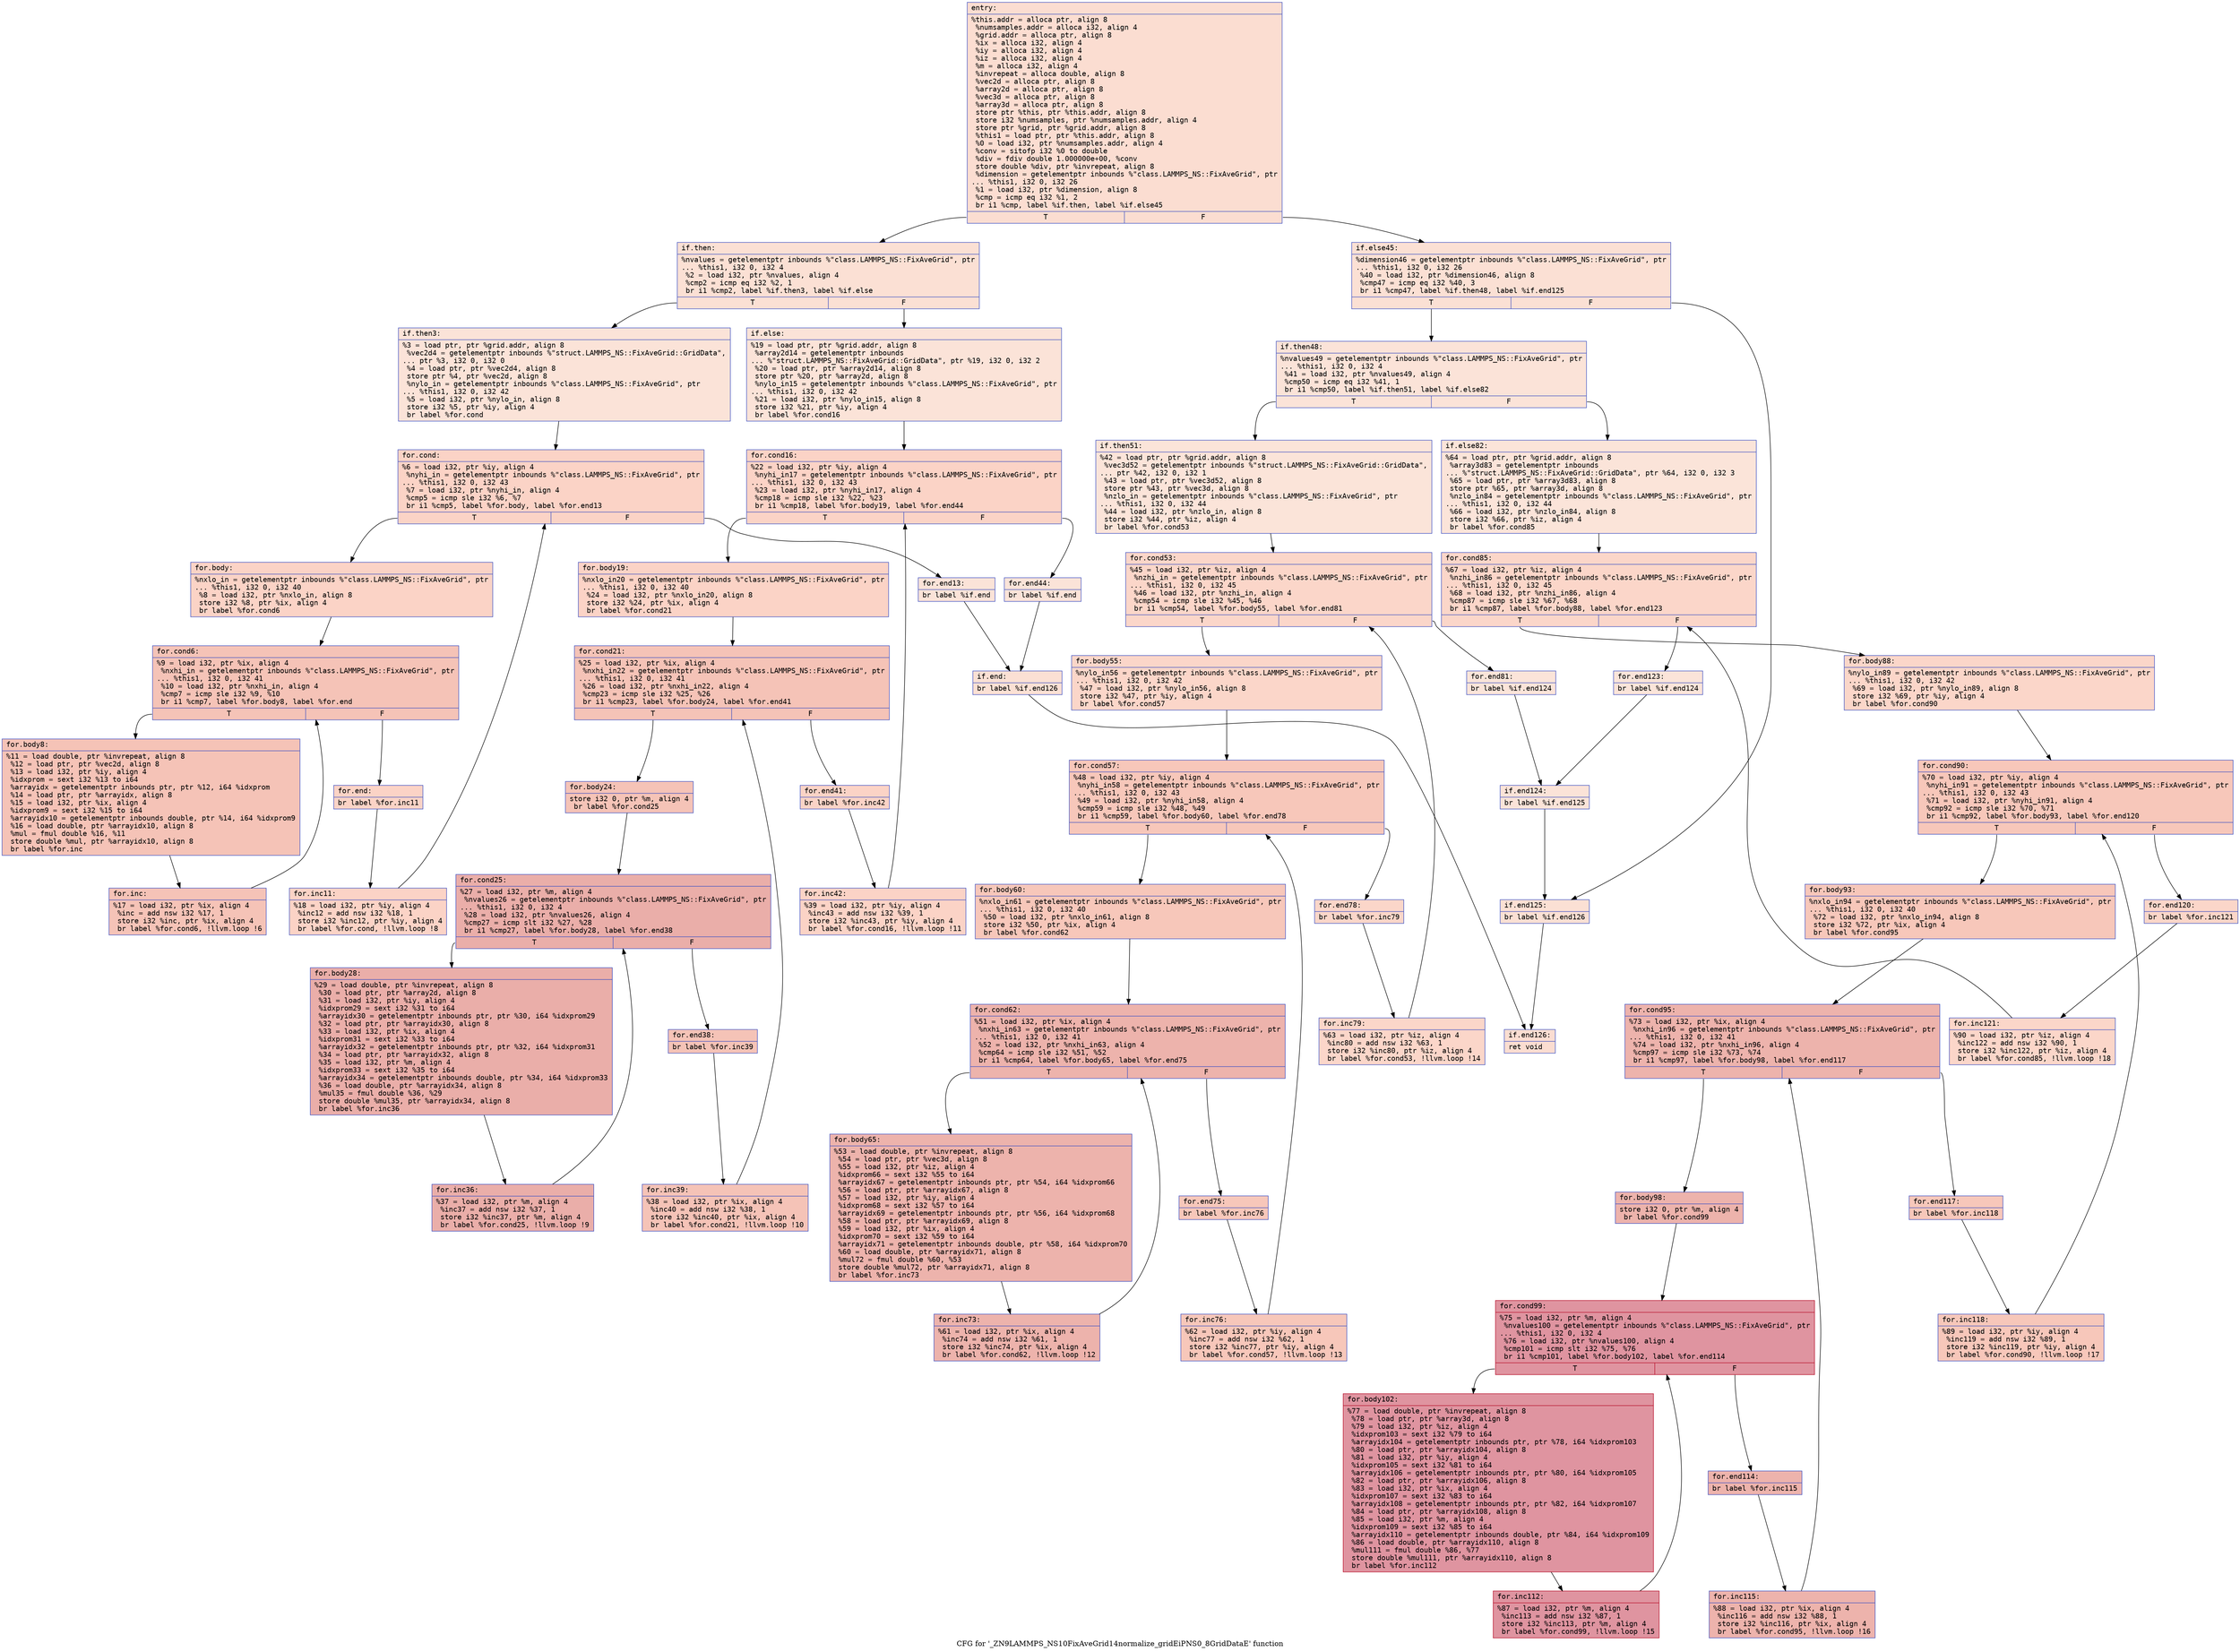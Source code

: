 digraph "CFG for '_ZN9LAMMPS_NS10FixAveGrid14normalize_gridEiPNS0_8GridDataE' function" {
	label="CFG for '_ZN9LAMMPS_NS10FixAveGrid14normalize_gridEiPNS0_8GridDataE' function";

	Node0x560b51447ac0 [shape=record,color="#3d50c3ff", style=filled, fillcolor="#f7b39670" fontname="Courier",label="{entry:\l|  %this.addr = alloca ptr, align 8\l  %numsamples.addr = alloca i32, align 4\l  %grid.addr = alloca ptr, align 8\l  %ix = alloca i32, align 4\l  %iy = alloca i32, align 4\l  %iz = alloca i32, align 4\l  %m = alloca i32, align 4\l  %invrepeat = alloca double, align 8\l  %vec2d = alloca ptr, align 8\l  %array2d = alloca ptr, align 8\l  %vec3d = alloca ptr, align 8\l  %array3d = alloca ptr, align 8\l  store ptr %this, ptr %this.addr, align 8\l  store i32 %numsamples, ptr %numsamples.addr, align 4\l  store ptr %grid, ptr %grid.addr, align 8\l  %this1 = load ptr, ptr %this.addr, align 8\l  %0 = load i32, ptr %numsamples.addr, align 4\l  %conv = sitofp i32 %0 to double\l  %div = fdiv double 1.000000e+00, %conv\l  store double %div, ptr %invrepeat, align 8\l  %dimension = getelementptr inbounds %\"class.LAMMPS_NS::FixAveGrid\", ptr\l... %this1, i32 0, i32 26\l  %1 = load i32, ptr %dimension, align 8\l  %cmp = icmp eq i32 %1, 2\l  br i1 %cmp, label %if.then, label %if.else45\l|{<s0>T|<s1>F}}"];
	Node0x560b51447ac0:s0 -> Node0x560b51454230[tooltip="entry -> if.then\nProbability 50.00%" ];
	Node0x560b51447ac0:s1 -> Node0x560b514542a0[tooltip="entry -> if.else45\nProbability 50.00%" ];
	Node0x560b51454230 [shape=record,color="#3d50c3ff", style=filled, fillcolor="#f7b99e70" fontname="Courier",label="{if.then:\l|  %nvalues = getelementptr inbounds %\"class.LAMMPS_NS::FixAveGrid\", ptr\l... %this1, i32 0, i32 4\l  %2 = load i32, ptr %nvalues, align 4\l  %cmp2 = icmp eq i32 %2, 1\l  br i1 %cmp2, label %if.then3, label %if.else\l|{<s0>T|<s1>F}}"];
	Node0x560b51454230:s0 -> Node0x560b51448340[tooltip="if.then -> if.then3\nProbability 50.00%" ];
	Node0x560b51454230:s1 -> Node0x560b514483c0[tooltip="if.then -> if.else\nProbability 50.00%" ];
	Node0x560b51448340 [shape=record,color="#3d50c3ff", style=filled, fillcolor="#f6bfa670" fontname="Courier",label="{if.then3:\l|  %3 = load ptr, ptr %grid.addr, align 8\l  %vec2d4 = getelementptr inbounds %\"struct.LAMMPS_NS::FixAveGrid::GridData\",\l... ptr %3, i32 0, i32 0\l  %4 = load ptr, ptr %vec2d4, align 8\l  store ptr %4, ptr %vec2d, align 8\l  %nylo_in = getelementptr inbounds %\"class.LAMMPS_NS::FixAveGrid\", ptr\l... %this1, i32 0, i32 42\l  %5 = load i32, ptr %nylo_in, align 8\l  store i32 %5, ptr %iy, align 4\l  br label %for.cond\l}"];
	Node0x560b51448340 -> Node0x560b51454d80[tooltip="if.then3 -> for.cond\nProbability 100.00%" ];
	Node0x560b51454d80 [shape=record,color="#3d50c3ff", style=filled, fillcolor="#f59c7d70" fontname="Courier",label="{for.cond:\l|  %6 = load i32, ptr %iy, align 4\l  %nyhi_in = getelementptr inbounds %\"class.LAMMPS_NS::FixAveGrid\", ptr\l... %this1, i32 0, i32 43\l  %7 = load i32, ptr %nyhi_in, align 4\l  %cmp5 = icmp sle i32 %6, %7\l  br i1 %cmp5, label %for.body, label %for.end13\l|{<s0>T|<s1>F}}"];
	Node0x560b51454d80:s0 -> Node0x560b51455100[tooltip="for.cond -> for.body\nProbability 96.88%" ];
	Node0x560b51454d80:s1 -> Node0x560b51455180[tooltip="for.cond -> for.end13\nProbability 3.12%" ];
	Node0x560b51455100 [shape=record,color="#3d50c3ff", style=filled, fillcolor="#f59c7d70" fontname="Courier",label="{for.body:\l|  %nxlo_in = getelementptr inbounds %\"class.LAMMPS_NS::FixAveGrid\", ptr\l... %this1, i32 0, i32 40\l  %8 = load i32, ptr %nxlo_in, align 8\l  store i32 %8, ptr %ix, align 4\l  br label %for.cond6\l}"];
	Node0x560b51455100 -> Node0x560b514554b0[tooltip="for.body -> for.cond6\nProbability 100.00%" ];
	Node0x560b514554b0 [shape=record,color="#3d50c3ff", style=filled, fillcolor="#e8765c70" fontname="Courier",label="{for.cond6:\l|  %9 = load i32, ptr %ix, align 4\l  %nxhi_in = getelementptr inbounds %\"class.LAMMPS_NS::FixAveGrid\", ptr\l... %this1, i32 0, i32 41\l  %10 = load i32, ptr %nxhi_in, align 4\l  %cmp7 = icmp sle i32 %9, %10\l  br i1 %cmp7, label %for.body8, label %for.end\l|{<s0>T|<s1>F}}"];
	Node0x560b514554b0:s0 -> Node0x560b51455830[tooltip="for.cond6 -> for.body8\nProbability 96.88%" ];
	Node0x560b514554b0:s1 -> Node0x560b514558b0[tooltip="for.cond6 -> for.end\nProbability 3.12%" ];
	Node0x560b51455830 [shape=record,color="#3d50c3ff", style=filled, fillcolor="#e8765c70" fontname="Courier",label="{for.body8:\l|  %11 = load double, ptr %invrepeat, align 8\l  %12 = load ptr, ptr %vec2d, align 8\l  %13 = load i32, ptr %iy, align 4\l  %idxprom = sext i32 %13 to i64\l  %arrayidx = getelementptr inbounds ptr, ptr %12, i64 %idxprom\l  %14 = load ptr, ptr %arrayidx, align 8\l  %15 = load i32, ptr %ix, align 4\l  %idxprom9 = sext i32 %15 to i64\l  %arrayidx10 = getelementptr inbounds double, ptr %14, i64 %idxprom9\l  %16 = load double, ptr %arrayidx10, align 8\l  %mul = fmul double %16, %11\l  store double %mul, ptr %arrayidx10, align 8\l  br label %for.inc\l}"];
	Node0x560b51455830 -> Node0x560b514560f0[tooltip="for.body8 -> for.inc\nProbability 100.00%" ];
	Node0x560b514560f0 [shape=record,color="#3d50c3ff", style=filled, fillcolor="#e8765c70" fontname="Courier",label="{for.inc:\l|  %17 = load i32, ptr %ix, align 4\l  %inc = add nsw i32 %17, 1\l  store i32 %inc, ptr %ix, align 4\l  br label %for.cond6, !llvm.loop !6\l}"];
	Node0x560b514560f0 -> Node0x560b514554b0[tooltip="for.inc -> for.cond6\nProbability 100.00%" ];
	Node0x560b514558b0 [shape=record,color="#3d50c3ff", style=filled, fillcolor="#f59c7d70" fontname="Courier",label="{for.end:\l|  br label %for.inc11\l}"];
	Node0x560b514558b0 -> Node0x560b51456560[tooltip="for.end -> for.inc11\nProbability 100.00%" ];
	Node0x560b51456560 [shape=record,color="#3d50c3ff", style=filled, fillcolor="#f59c7d70" fontname="Courier",label="{for.inc11:\l|  %18 = load i32, ptr %iy, align 4\l  %inc12 = add nsw i32 %18, 1\l  store i32 %inc12, ptr %iy, align 4\l  br label %for.cond, !llvm.loop !8\l}"];
	Node0x560b51456560 -> Node0x560b51454d80[tooltip="for.inc11 -> for.cond\nProbability 100.00%" ];
	Node0x560b51455180 [shape=record,color="#3d50c3ff", style=filled, fillcolor="#f6bfa670" fontname="Courier",label="{for.end13:\l|  br label %if.end\l}"];
	Node0x560b51455180 -> Node0x560b51454840[tooltip="for.end13 -> if.end\nProbability 100.00%" ];
	Node0x560b514483c0 [shape=record,color="#3d50c3ff", style=filled, fillcolor="#f6bfa670" fontname="Courier",label="{if.else:\l|  %19 = load ptr, ptr %grid.addr, align 8\l  %array2d14 = getelementptr inbounds\l... %\"struct.LAMMPS_NS::FixAveGrid::GridData\", ptr %19, i32 0, i32 2\l  %20 = load ptr, ptr %array2d14, align 8\l  store ptr %20, ptr %array2d, align 8\l  %nylo_in15 = getelementptr inbounds %\"class.LAMMPS_NS::FixAveGrid\", ptr\l... %this1, i32 0, i32 42\l  %21 = load i32, ptr %nylo_in15, align 8\l  store i32 %21, ptr %iy, align 4\l  br label %for.cond16\l}"];
	Node0x560b514483c0 -> Node0x560b5138cdd0[tooltip="if.else -> for.cond16\nProbability 100.00%" ];
	Node0x560b5138cdd0 [shape=record,color="#3d50c3ff", style=filled, fillcolor="#f59c7d70" fontname="Courier",label="{for.cond16:\l|  %22 = load i32, ptr %iy, align 4\l  %nyhi_in17 = getelementptr inbounds %\"class.LAMMPS_NS::FixAveGrid\", ptr\l... %this1, i32 0, i32 43\l  %23 = load i32, ptr %nyhi_in17, align 4\l  %cmp18 = icmp sle i32 %22, %23\l  br i1 %cmp18, label %for.body19, label %for.end44\l|{<s0>T|<s1>F}}"];
	Node0x560b5138cdd0:s0 -> Node0x560b51457540[tooltip="for.cond16 -> for.body19\nProbability 96.88%" ];
	Node0x560b5138cdd0:s1 -> Node0x560b514575c0[tooltip="for.cond16 -> for.end44\nProbability 3.12%" ];
	Node0x560b51457540 [shape=record,color="#3d50c3ff", style=filled, fillcolor="#f59c7d70" fontname="Courier",label="{for.body19:\l|  %nxlo_in20 = getelementptr inbounds %\"class.LAMMPS_NS::FixAveGrid\", ptr\l... %this1, i32 0, i32 40\l  %24 = load i32, ptr %nxlo_in20, align 8\l  store i32 %24, ptr %ix, align 4\l  br label %for.cond21\l}"];
	Node0x560b51457540 -> Node0x560b51457900[tooltip="for.body19 -> for.cond21\nProbability 100.00%" ];
	Node0x560b51457900 [shape=record,color="#3d50c3ff", style=filled, fillcolor="#e8765c70" fontname="Courier",label="{for.cond21:\l|  %25 = load i32, ptr %ix, align 4\l  %nxhi_in22 = getelementptr inbounds %\"class.LAMMPS_NS::FixAveGrid\", ptr\l... %this1, i32 0, i32 41\l  %26 = load i32, ptr %nxhi_in22, align 4\l  %cmp23 = icmp sle i32 %25, %26\l  br i1 %cmp23, label %for.body24, label %for.end41\l|{<s0>T|<s1>F}}"];
	Node0x560b51457900:s0 -> Node0x560b51457c90[tooltip="for.cond21 -> for.body24\nProbability 96.88%" ];
	Node0x560b51457900:s1 -> Node0x560b51457d10[tooltip="for.cond21 -> for.end41\nProbability 3.12%" ];
	Node0x560b51457c90 [shape=record,color="#3d50c3ff", style=filled, fillcolor="#e8765c70" fontname="Courier",label="{for.body24:\l|  store i32 0, ptr %m, align 4\l  br label %for.cond25\l}"];
	Node0x560b51457c90 -> Node0x560b51457ee0[tooltip="for.body24 -> for.cond25\nProbability 100.00%" ];
	Node0x560b51457ee0 [shape=record,color="#3d50c3ff", style=filled, fillcolor="#d0473d70" fontname="Courier",label="{for.cond25:\l|  %27 = load i32, ptr %m, align 4\l  %nvalues26 = getelementptr inbounds %\"class.LAMMPS_NS::FixAveGrid\", ptr\l... %this1, i32 0, i32 4\l  %28 = load i32, ptr %nvalues26, align 4\l  %cmp27 = icmp slt i32 %27, %28\l  br i1 %cmp27, label %for.body28, label %for.end38\l|{<s0>T|<s1>F}}"];
	Node0x560b51457ee0:s0 -> Node0x560b51458270[tooltip="for.cond25 -> for.body28\nProbability 96.88%" ];
	Node0x560b51457ee0:s1 -> Node0x560b514582f0[tooltip="for.cond25 -> for.end38\nProbability 3.12%" ];
	Node0x560b51458270 [shape=record,color="#3d50c3ff", style=filled, fillcolor="#d0473d70" fontname="Courier",label="{for.body28:\l|  %29 = load double, ptr %invrepeat, align 8\l  %30 = load ptr, ptr %array2d, align 8\l  %31 = load i32, ptr %iy, align 4\l  %idxprom29 = sext i32 %31 to i64\l  %arrayidx30 = getelementptr inbounds ptr, ptr %30, i64 %idxprom29\l  %32 = load ptr, ptr %arrayidx30, align 8\l  %33 = load i32, ptr %ix, align 4\l  %idxprom31 = sext i32 %33 to i64\l  %arrayidx32 = getelementptr inbounds ptr, ptr %32, i64 %idxprom31\l  %34 = load ptr, ptr %arrayidx32, align 8\l  %35 = load i32, ptr %m, align 4\l  %idxprom33 = sext i32 %35 to i64\l  %arrayidx34 = getelementptr inbounds double, ptr %34, i64 %idxprom33\l  %36 = load double, ptr %arrayidx34, align 8\l  %mul35 = fmul double %36, %29\l  store double %mul35, ptr %arrayidx34, align 8\l  br label %for.inc36\l}"];
	Node0x560b51458270 -> Node0x560b51458dc0[tooltip="for.body28 -> for.inc36\nProbability 100.00%" ];
	Node0x560b51458dc0 [shape=record,color="#3d50c3ff", style=filled, fillcolor="#d0473d70" fontname="Courier",label="{for.inc36:\l|  %37 = load i32, ptr %m, align 4\l  %inc37 = add nsw i32 %37, 1\l  store i32 %inc37, ptr %m, align 4\l  br label %for.cond25, !llvm.loop !9\l}"];
	Node0x560b51458dc0 -> Node0x560b51457ee0[tooltip="for.inc36 -> for.cond25\nProbability 100.00%" ];
	Node0x560b514582f0 [shape=record,color="#3d50c3ff", style=filled, fillcolor="#e8765c70" fontname="Courier",label="{for.end38:\l|  br label %for.inc39\l}"];
	Node0x560b514582f0 -> Node0x560b51459240[tooltip="for.end38 -> for.inc39\nProbability 100.00%" ];
	Node0x560b51459240 [shape=record,color="#3d50c3ff", style=filled, fillcolor="#e8765c70" fontname="Courier",label="{for.inc39:\l|  %38 = load i32, ptr %ix, align 4\l  %inc40 = add nsw i32 %38, 1\l  store i32 %inc40, ptr %ix, align 4\l  br label %for.cond21, !llvm.loop !10\l}"];
	Node0x560b51459240 -> Node0x560b51457900[tooltip="for.inc39 -> for.cond21\nProbability 100.00%" ];
	Node0x560b51457d10 [shape=record,color="#3d50c3ff", style=filled, fillcolor="#f59c7d70" fontname="Courier",label="{for.end41:\l|  br label %for.inc42\l}"];
	Node0x560b51457d10 -> Node0x560b514596c0[tooltip="for.end41 -> for.inc42\nProbability 100.00%" ];
	Node0x560b514596c0 [shape=record,color="#3d50c3ff", style=filled, fillcolor="#f59c7d70" fontname="Courier",label="{for.inc42:\l|  %39 = load i32, ptr %iy, align 4\l  %inc43 = add nsw i32 %39, 1\l  store i32 %inc43, ptr %iy, align 4\l  br label %for.cond16, !llvm.loop !11\l}"];
	Node0x560b514596c0 -> Node0x560b5138cdd0[tooltip="for.inc42 -> for.cond16\nProbability 100.00%" ];
	Node0x560b514575c0 [shape=record,color="#3d50c3ff", style=filled, fillcolor="#f6bfa670" fontname="Courier",label="{for.end44:\l|  br label %if.end\l}"];
	Node0x560b514575c0 -> Node0x560b51454840[tooltip="for.end44 -> if.end\nProbability 100.00%" ];
	Node0x560b51454840 [shape=record,color="#3d50c3ff", style=filled, fillcolor="#f7b99e70" fontname="Courier",label="{if.end:\l|  br label %if.end126\l}"];
	Node0x560b51454840 -> Node0x560b51459bb0[tooltip="if.end -> if.end126\nProbability 100.00%" ];
	Node0x560b514542a0 [shape=record,color="#3d50c3ff", style=filled, fillcolor="#f7b99e70" fontname="Courier",label="{if.else45:\l|  %dimension46 = getelementptr inbounds %\"class.LAMMPS_NS::FixAveGrid\", ptr\l... %this1, i32 0, i32 26\l  %40 = load i32, ptr %dimension46, align 8\l  %cmp47 = icmp eq i32 %40, 3\l  br i1 %cmp47, label %if.then48, label %if.end125\l|{<s0>T|<s1>F}}"];
	Node0x560b514542a0:s0 -> Node0x560b51459ec0[tooltip="if.else45 -> if.then48\nProbability 50.00%" ];
	Node0x560b514542a0:s1 -> Node0x560b51459f40[tooltip="if.else45 -> if.end125\nProbability 50.00%" ];
	Node0x560b51459ec0 [shape=record,color="#3d50c3ff", style=filled, fillcolor="#f6bfa670" fontname="Courier",label="{if.then48:\l|  %nvalues49 = getelementptr inbounds %\"class.LAMMPS_NS::FixAveGrid\", ptr\l... %this1, i32 0, i32 4\l  %41 = load i32, ptr %nvalues49, align 4\l  %cmp50 = icmp eq i32 %41, 1\l  br i1 %cmp50, label %if.then51, label %if.else82\l|{<s0>T|<s1>F}}"];
	Node0x560b51459ec0:s0 -> Node0x560b5145a290[tooltip="if.then48 -> if.then51\nProbability 50.00%" ];
	Node0x560b51459ec0:s1 -> Node0x560b5145a310[tooltip="if.then48 -> if.else82\nProbability 50.00%" ];
	Node0x560b5145a290 [shape=record,color="#3d50c3ff", style=filled, fillcolor="#f5c1a970" fontname="Courier",label="{if.then51:\l|  %42 = load ptr, ptr %grid.addr, align 8\l  %vec3d52 = getelementptr inbounds %\"struct.LAMMPS_NS::FixAveGrid::GridData\",\l... ptr %42, i32 0, i32 1\l  %43 = load ptr, ptr %vec3d52, align 8\l  store ptr %43, ptr %vec3d, align 8\l  %nzlo_in = getelementptr inbounds %\"class.LAMMPS_NS::FixAveGrid\", ptr\l... %this1, i32 0, i32 44\l  %44 = load i32, ptr %nzlo_in, align 8\l  store i32 %44, ptr %iz, align 4\l  br label %for.cond53\l}"];
	Node0x560b5145a290 -> Node0x560b5145a8c0[tooltip="if.then51 -> for.cond53\nProbability 100.00%" ];
	Node0x560b5145a8c0 [shape=record,color="#3d50c3ff", style=filled, fillcolor="#f6a38570" fontname="Courier",label="{for.cond53:\l|  %45 = load i32, ptr %iz, align 4\l  %nzhi_in = getelementptr inbounds %\"class.LAMMPS_NS::FixAveGrid\", ptr\l... %this1, i32 0, i32 45\l  %46 = load i32, ptr %nzhi_in, align 4\l  %cmp54 = icmp sle i32 %45, %46\l  br i1 %cmp54, label %for.body55, label %for.end81\l|{<s0>T|<s1>F}}"];
	Node0x560b5145a8c0:s0 -> Node0x560b5145ac40[tooltip="for.cond53 -> for.body55\nProbability 96.88%" ];
	Node0x560b5145a8c0:s1 -> Node0x560b5145acc0[tooltip="for.cond53 -> for.end81\nProbability 3.12%" ];
	Node0x560b5145ac40 [shape=record,color="#3d50c3ff", style=filled, fillcolor="#f6a38570" fontname="Courier",label="{for.body55:\l|  %nylo_in56 = getelementptr inbounds %\"class.LAMMPS_NS::FixAveGrid\", ptr\l... %this1, i32 0, i32 42\l  %47 = load i32, ptr %nylo_in56, align 8\l  store i32 %47, ptr %iy, align 4\l  br label %for.cond57\l}"];
	Node0x560b5145ac40 -> Node0x560b51456a40[tooltip="for.body55 -> for.cond57\nProbability 100.00%" ];
	Node0x560b51456a40 [shape=record,color="#3d50c3ff", style=filled, fillcolor="#ec7f6370" fontname="Courier",label="{for.cond57:\l|  %48 = load i32, ptr %iy, align 4\l  %nyhi_in58 = getelementptr inbounds %\"class.LAMMPS_NS::FixAveGrid\", ptr\l... %this1, i32 0, i32 43\l  %49 = load i32, ptr %nyhi_in58, align 4\l  %cmp59 = icmp sle i32 %48, %49\l  br i1 %cmp59, label %for.body60, label %for.end78\l|{<s0>T|<s1>F}}"];
	Node0x560b51456a40:s0 -> Node0x560b51456d40[tooltip="for.cond57 -> for.body60\nProbability 96.88%" ];
	Node0x560b51456a40:s1 -> Node0x560b5145c230[tooltip="for.cond57 -> for.end78\nProbability 3.12%" ];
	Node0x560b51456d40 [shape=record,color="#3d50c3ff", style=filled, fillcolor="#ec7f6370" fontname="Courier",label="{for.body60:\l|  %nxlo_in61 = getelementptr inbounds %\"class.LAMMPS_NS::FixAveGrid\", ptr\l... %this1, i32 0, i32 40\l  %50 = load i32, ptr %nxlo_in61, align 8\l  store i32 %50, ptr %ix, align 4\l  br label %for.cond62\l}"];
	Node0x560b51456d40 -> Node0x560b5145c570[tooltip="for.body60 -> for.cond62\nProbability 100.00%" ];
	Node0x560b5145c570 [shape=record,color="#3d50c3ff", style=filled, fillcolor="#d6524470" fontname="Courier",label="{for.cond62:\l|  %51 = load i32, ptr %ix, align 4\l  %nxhi_in63 = getelementptr inbounds %\"class.LAMMPS_NS::FixAveGrid\", ptr\l... %this1, i32 0, i32 41\l  %52 = load i32, ptr %nxhi_in63, align 4\l  %cmp64 = icmp sle i32 %51, %52\l  br i1 %cmp64, label %for.body65, label %for.end75\l|{<s0>T|<s1>F}}"];
	Node0x560b5145c570:s0 -> Node0x560b5145c900[tooltip="for.cond62 -> for.body65\nProbability 96.88%" ];
	Node0x560b5145c570:s1 -> Node0x560b5145c980[tooltip="for.cond62 -> for.end75\nProbability 3.12%" ];
	Node0x560b5145c900 [shape=record,color="#3d50c3ff", style=filled, fillcolor="#d6524470" fontname="Courier",label="{for.body65:\l|  %53 = load double, ptr %invrepeat, align 8\l  %54 = load ptr, ptr %vec3d, align 8\l  %55 = load i32, ptr %iz, align 4\l  %idxprom66 = sext i32 %55 to i64\l  %arrayidx67 = getelementptr inbounds ptr, ptr %54, i64 %idxprom66\l  %56 = load ptr, ptr %arrayidx67, align 8\l  %57 = load i32, ptr %iy, align 4\l  %idxprom68 = sext i32 %57 to i64\l  %arrayidx69 = getelementptr inbounds ptr, ptr %56, i64 %idxprom68\l  %58 = load ptr, ptr %arrayidx69, align 8\l  %59 = load i32, ptr %ix, align 4\l  %idxprom70 = sext i32 %59 to i64\l  %arrayidx71 = getelementptr inbounds double, ptr %58, i64 %idxprom70\l  %60 = load double, ptr %arrayidx71, align 8\l  %mul72 = fmul double %60, %53\l  store double %mul72, ptr %arrayidx71, align 8\l  br label %for.inc73\l}"];
	Node0x560b5145c900 -> Node0x560b5145d4b0[tooltip="for.body65 -> for.inc73\nProbability 100.00%" ];
	Node0x560b5145d4b0 [shape=record,color="#3d50c3ff", style=filled, fillcolor="#d6524470" fontname="Courier",label="{for.inc73:\l|  %61 = load i32, ptr %ix, align 4\l  %inc74 = add nsw i32 %61, 1\l  store i32 %inc74, ptr %ix, align 4\l  br label %for.cond62, !llvm.loop !12\l}"];
	Node0x560b5145d4b0 -> Node0x560b5145c570[tooltip="for.inc73 -> for.cond62\nProbability 100.00%" ];
	Node0x560b5145c980 [shape=record,color="#3d50c3ff", style=filled, fillcolor="#ec7f6370" fontname="Courier",label="{for.end75:\l|  br label %for.inc76\l}"];
	Node0x560b5145c980 -> Node0x560b5145d930[tooltip="for.end75 -> for.inc76\nProbability 100.00%" ];
	Node0x560b5145d930 [shape=record,color="#3d50c3ff", style=filled, fillcolor="#ec7f6370" fontname="Courier",label="{for.inc76:\l|  %62 = load i32, ptr %iy, align 4\l  %inc77 = add nsw i32 %62, 1\l  store i32 %inc77, ptr %iy, align 4\l  br label %for.cond57, !llvm.loop !13\l}"];
	Node0x560b5145d930 -> Node0x560b51456a40[tooltip="for.inc76 -> for.cond57\nProbability 100.00%" ];
	Node0x560b5145c230 [shape=record,color="#3d50c3ff", style=filled, fillcolor="#f6a38570" fontname="Courier",label="{for.end78:\l|  br label %for.inc79\l}"];
	Node0x560b5145c230 -> Node0x560b5145ddb0[tooltip="for.end78 -> for.inc79\nProbability 100.00%" ];
	Node0x560b5145ddb0 [shape=record,color="#3d50c3ff", style=filled, fillcolor="#f6a38570" fontname="Courier",label="{for.inc79:\l|  %63 = load i32, ptr %iz, align 4\l  %inc80 = add nsw i32 %63, 1\l  store i32 %inc80, ptr %iz, align 4\l  br label %for.cond53, !llvm.loop !14\l}"];
	Node0x560b5145ddb0 -> Node0x560b5145a8c0[tooltip="for.inc79 -> for.cond53\nProbability 100.00%" ];
	Node0x560b5145acc0 [shape=record,color="#3d50c3ff", style=filled, fillcolor="#f5c1a970" fontname="Courier",label="{for.end81:\l|  br label %if.end124\l}"];
	Node0x560b5145acc0 -> Node0x560b5145e230[tooltip="for.end81 -> if.end124\nProbability 100.00%" ];
	Node0x560b5145a310 [shape=record,color="#3d50c3ff", style=filled, fillcolor="#f5c1a970" fontname="Courier",label="{if.else82:\l|  %64 = load ptr, ptr %grid.addr, align 8\l  %array3d83 = getelementptr inbounds\l... %\"struct.LAMMPS_NS::FixAveGrid::GridData\", ptr %64, i32 0, i32 3\l  %65 = load ptr, ptr %array3d83, align 8\l  store ptr %65, ptr %array3d, align 8\l  %nzlo_in84 = getelementptr inbounds %\"class.LAMMPS_NS::FixAveGrid\", ptr\l... %this1, i32 0, i32 44\l  %66 = load i32, ptr %nzlo_in84, align 8\l  store i32 %66, ptr %iz, align 4\l  br label %for.cond85\l}"];
	Node0x560b5145a310 -> Node0x560b5145e7c0[tooltip="if.else82 -> for.cond85\nProbability 100.00%" ];
	Node0x560b5145e7c0 [shape=record,color="#3d50c3ff", style=filled, fillcolor="#f6a38570" fontname="Courier",label="{for.cond85:\l|  %67 = load i32, ptr %iz, align 4\l  %nzhi_in86 = getelementptr inbounds %\"class.LAMMPS_NS::FixAveGrid\", ptr\l... %this1, i32 0, i32 45\l  %68 = load i32, ptr %nzhi_in86, align 4\l  %cmp87 = icmp sle i32 %67, %68\l  br i1 %cmp87, label %for.body88, label %for.end123\l|{<s0>T|<s1>F}}"];
	Node0x560b5145e7c0:s0 -> Node0x560b5145eb50[tooltip="for.cond85 -> for.body88\nProbability 96.88%" ];
	Node0x560b5145e7c0:s1 -> Node0x560b5145ebd0[tooltip="for.cond85 -> for.end123\nProbability 3.12%" ];
	Node0x560b5145eb50 [shape=record,color="#3d50c3ff", style=filled, fillcolor="#f6a38570" fontname="Courier",label="{for.body88:\l|  %nylo_in89 = getelementptr inbounds %\"class.LAMMPS_NS::FixAveGrid\", ptr\l... %this1, i32 0, i32 42\l  %69 = load i32, ptr %nylo_in89, align 8\l  store i32 %69, ptr %iy, align 4\l  br label %for.cond90\l}"];
	Node0x560b5145eb50 -> Node0x560b5145ef10[tooltip="for.body88 -> for.cond90\nProbability 100.00%" ];
	Node0x560b5145ef10 [shape=record,color="#3d50c3ff", style=filled, fillcolor="#ec7f6370" fontname="Courier",label="{for.cond90:\l|  %70 = load i32, ptr %iy, align 4\l  %nyhi_in91 = getelementptr inbounds %\"class.LAMMPS_NS::FixAveGrid\", ptr\l... %this1, i32 0, i32 43\l  %71 = load i32, ptr %nyhi_in91, align 4\l  %cmp92 = icmp sle i32 %70, %71\l  br i1 %cmp92, label %for.body93, label %for.end120\l|{<s0>T|<s1>F}}"];
	Node0x560b5145ef10:s0 -> Node0x560b5145f2a0[tooltip="for.cond90 -> for.body93\nProbability 96.88%" ];
	Node0x560b5145ef10:s1 -> Node0x560b5145f320[tooltip="for.cond90 -> for.end120\nProbability 3.12%" ];
	Node0x560b5145f2a0 [shape=record,color="#3d50c3ff", style=filled, fillcolor="#ec7f6370" fontname="Courier",label="{for.body93:\l|  %nxlo_in94 = getelementptr inbounds %\"class.LAMMPS_NS::FixAveGrid\", ptr\l... %this1, i32 0, i32 40\l  %72 = load i32, ptr %nxlo_in94, align 8\l  store i32 %72, ptr %ix, align 4\l  br label %for.cond95\l}"];
	Node0x560b5145f2a0 -> Node0x560b5145f660[tooltip="for.body93 -> for.cond95\nProbability 100.00%" ];
	Node0x560b5145f660 [shape=record,color="#3d50c3ff", style=filled, fillcolor="#d6524470" fontname="Courier",label="{for.cond95:\l|  %73 = load i32, ptr %ix, align 4\l  %nxhi_in96 = getelementptr inbounds %\"class.LAMMPS_NS::FixAveGrid\", ptr\l... %this1, i32 0, i32 41\l  %74 = load i32, ptr %nxhi_in96, align 4\l  %cmp97 = icmp sle i32 %73, %74\l  br i1 %cmp97, label %for.body98, label %for.end117\l|{<s0>T|<s1>F}}"];
	Node0x560b5145f660:s0 -> Node0x560b5145f9f0[tooltip="for.cond95 -> for.body98\nProbability 96.88%" ];
	Node0x560b5145f660:s1 -> Node0x560b5145fa70[tooltip="for.cond95 -> for.end117\nProbability 3.12%" ];
	Node0x560b5145f9f0 [shape=record,color="#3d50c3ff", style=filled, fillcolor="#d6524470" fontname="Courier",label="{for.body98:\l|  store i32 0, ptr %m, align 4\l  br label %for.cond99\l}"];
	Node0x560b5145f9f0 -> Node0x560b5145fc40[tooltip="for.body98 -> for.cond99\nProbability 100.00%" ];
	Node0x560b5145fc40 [shape=record,color="#b70d28ff", style=filled, fillcolor="#b70d2870" fontname="Courier",label="{for.cond99:\l|  %75 = load i32, ptr %m, align 4\l  %nvalues100 = getelementptr inbounds %\"class.LAMMPS_NS::FixAveGrid\", ptr\l... %this1, i32 0, i32 4\l  %76 = load i32, ptr %nvalues100, align 4\l  %cmp101 = icmp slt i32 %75, %76\l  br i1 %cmp101, label %for.body102, label %for.end114\l|{<s0>T|<s1>F}}"];
	Node0x560b5145fc40:s0 -> Node0x560b5145ffd0[tooltip="for.cond99 -> for.body102\nProbability 96.88%" ];
	Node0x560b5145fc40:s1 -> Node0x560b51460050[tooltip="for.cond99 -> for.end114\nProbability 3.12%" ];
	Node0x560b5145ffd0 [shape=record,color="#b70d28ff", style=filled, fillcolor="#b70d2870" fontname="Courier",label="{for.body102:\l|  %77 = load double, ptr %invrepeat, align 8\l  %78 = load ptr, ptr %array3d, align 8\l  %79 = load i32, ptr %iz, align 4\l  %idxprom103 = sext i32 %79 to i64\l  %arrayidx104 = getelementptr inbounds ptr, ptr %78, i64 %idxprom103\l  %80 = load ptr, ptr %arrayidx104, align 8\l  %81 = load i32, ptr %iy, align 4\l  %idxprom105 = sext i32 %81 to i64\l  %arrayidx106 = getelementptr inbounds ptr, ptr %80, i64 %idxprom105\l  %82 = load ptr, ptr %arrayidx106, align 8\l  %83 = load i32, ptr %ix, align 4\l  %idxprom107 = sext i32 %83 to i64\l  %arrayidx108 = getelementptr inbounds ptr, ptr %82, i64 %idxprom107\l  %84 = load ptr, ptr %arrayidx108, align 8\l  %85 = load i32, ptr %m, align 4\l  %idxprom109 = sext i32 %85 to i64\l  %arrayidx110 = getelementptr inbounds double, ptr %84, i64 %idxprom109\l  %86 = load double, ptr %arrayidx110, align 8\l  %mul111 = fmul double %86, %77\l  store double %mul111, ptr %arrayidx110, align 8\l  br label %for.inc112\l}"];
	Node0x560b5145ffd0 -> Node0x560b51460df0[tooltip="for.body102 -> for.inc112\nProbability 100.00%" ];
	Node0x560b51460df0 [shape=record,color="#b70d28ff", style=filled, fillcolor="#b70d2870" fontname="Courier",label="{for.inc112:\l|  %87 = load i32, ptr %m, align 4\l  %inc113 = add nsw i32 %87, 1\l  store i32 %inc113, ptr %m, align 4\l  br label %for.cond99, !llvm.loop !15\l}"];
	Node0x560b51460df0 -> Node0x560b5145fc40[tooltip="for.inc112 -> for.cond99\nProbability 100.00%" ];
	Node0x560b51460050 [shape=record,color="#3d50c3ff", style=filled, fillcolor="#d6524470" fontname="Courier",label="{for.end114:\l|  br label %for.inc115\l}"];
	Node0x560b51460050 -> Node0x560b51461270[tooltip="for.end114 -> for.inc115\nProbability 100.00%" ];
	Node0x560b51461270 [shape=record,color="#3d50c3ff", style=filled, fillcolor="#d6524470" fontname="Courier",label="{for.inc115:\l|  %88 = load i32, ptr %ix, align 4\l  %inc116 = add nsw i32 %88, 1\l  store i32 %inc116, ptr %ix, align 4\l  br label %for.cond95, !llvm.loop !16\l}"];
	Node0x560b51461270 -> Node0x560b5145f660[tooltip="for.inc115 -> for.cond95\nProbability 100.00%" ];
	Node0x560b5145fa70 [shape=record,color="#3d50c3ff", style=filled, fillcolor="#ec7f6370" fontname="Courier",label="{for.end117:\l|  br label %for.inc118\l}"];
	Node0x560b5145fa70 -> Node0x560b514616f0[tooltip="for.end117 -> for.inc118\nProbability 100.00%" ];
	Node0x560b514616f0 [shape=record,color="#3d50c3ff", style=filled, fillcolor="#ec7f6370" fontname="Courier",label="{for.inc118:\l|  %89 = load i32, ptr %iy, align 4\l  %inc119 = add nsw i32 %89, 1\l  store i32 %inc119, ptr %iy, align 4\l  br label %for.cond90, !llvm.loop !17\l}"];
	Node0x560b514616f0 -> Node0x560b5145ef10[tooltip="for.inc118 -> for.cond90\nProbability 100.00%" ];
	Node0x560b5145f320 [shape=record,color="#3d50c3ff", style=filled, fillcolor="#f6a38570" fontname="Courier",label="{for.end120:\l|  br label %for.inc121\l}"];
	Node0x560b5145f320 -> Node0x560b51461b70[tooltip="for.end120 -> for.inc121\nProbability 100.00%" ];
	Node0x560b51461b70 [shape=record,color="#3d50c3ff", style=filled, fillcolor="#f6a38570" fontname="Courier",label="{for.inc121:\l|  %90 = load i32, ptr %iz, align 4\l  %inc122 = add nsw i32 %90, 1\l  store i32 %inc122, ptr %iz, align 4\l  br label %for.cond85, !llvm.loop !18\l}"];
	Node0x560b51461b70 -> Node0x560b5145e7c0[tooltip="for.inc121 -> for.cond85\nProbability 100.00%" ];
	Node0x560b5145ebd0 [shape=record,color="#3d50c3ff", style=filled, fillcolor="#f5c1a970" fontname="Courier",label="{for.end123:\l|  br label %if.end124\l}"];
	Node0x560b5145ebd0 -> Node0x560b5145e230[tooltip="for.end123 -> if.end124\nProbability 100.00%" ];
	Node0x560b5145e230 [shape=record,color="#3d50c3ff", style=filled, fillcolor="#f6bfa670" fontname="Courier",label="{if.end124:\l|  br label %if.end125\l}"];
	Node0x560b5145e230 -> Node0x560b51459f40[tooltip="if.end124 -> if.end125\nProbability 100.00%" ];
	Node0x560b51459f40 [shape=record,color="#3d50c3ff", style=filled, fillcolor="#f7b99e70" fontname="Courier",label="{if.end125:\l|  br label %if.end126\l}"];
	Node0x560b51459f40 -> Node0x560b51459bb0[tooltip="if.end125 -> if.end126\nProbability 100.00%" ];
	Node0x560b51459bb0 [shape=record,color="#3d50c3ff", style=filled, fillcolor="#f7b39670" fontname="Courier",label="{if.end126:\l|  ret void\l}"];
}
